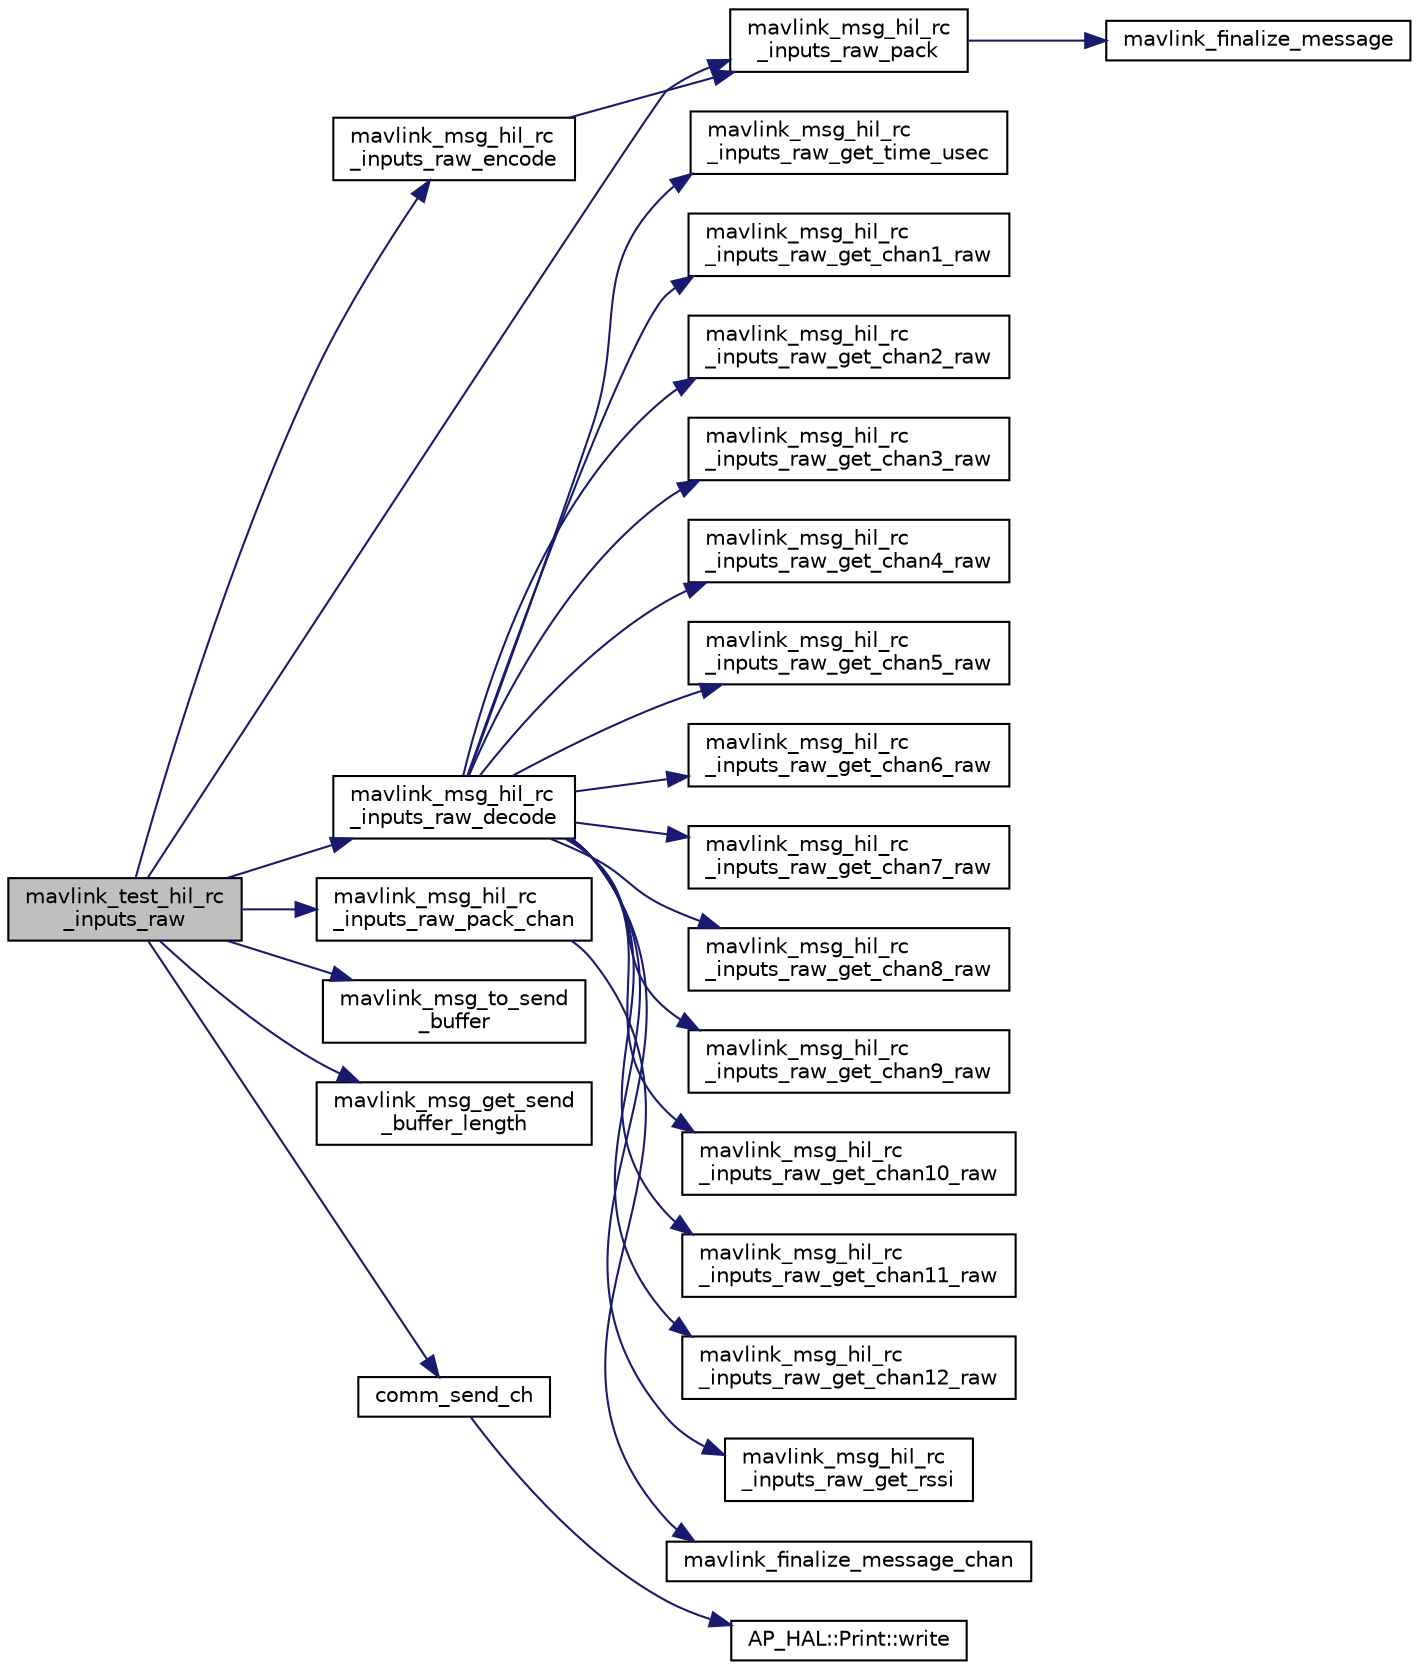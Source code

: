 digraph "mavlink_test_hil_rc_inputs_raw"
{
 // INTERACTIVE_SVG=YES
  edge [fontname="Helvetica",fontsize="10",labelfontname="Helvetica",labelfontsize="10"];
  node [fontname="Helvetica",fontsize="10",shape=record];
  rankdir="LR";
  Node1 [label="mavlink_test_hil_rc\l_inputs_raw",height=0.2,width=0.4,color="black", fillcolor="grey75", style="filled" fontcolor="black"];
  Node1 -> Node2 [color="midnightblue",fontsize="10",style="solid",fontname="Helvetica"];
  Node2 [label="mavlink_msg_hil_rc\l_inputs_raw_encode",height=0.2,width=0.4,color="black", fillcolor="white", style="filled",URL="$mavlink__msg__hil__rc__inputs__raw_8h.html#a0192298105a8c91dbac1b913f119cfe7",tooltip="Encode a hil_rc_inputs_raw struct. "];
  Node2 -> Node3 [color="midnightblue",fontsize="10",style="solid",fontname="Helvetica"];
  Node3 [label="mavlink_msg_hil_rc\l_inputs_raw_pack",height=0.2,width=0.4,color="black", fillcolor="white", style="filled",URL="$mavlink__msg__hil__rc__inputs__raw_8h.html#a290a6171a37dfc3e54c100cb4fd574ca",tooltip="Pack a hil_rc_inputs_raw message. "];
  Node3 -> Node4 [color="midnightblue",fontsize="10",style="solid",fontname="Helvetica"];
  Node4 [label="mavlink_finalize_message",height=0.2,width=0.4,color="black", fillcolor="white", style="filled",URL="$v0_89_2mavlink__helpers_8h.html#af3bea083c5ec83f5b6570b2bd4a817d0",tooltip="Finalize a MAVLink message with MAVLINK_COMM_0 as default channel. "];
  Node1 -> Node5 [color="midnightblue",fontsize="10",style="solid",fontname="Helvetica"];
  Node5 [label="mavlink_msg_hil_rc\l_inputs_raw_decode",height=0.2,width=0.4,color="black", fillcolor="white", style="filled",URL="$mavlink__msg__hil__rc__inputs__raw_8h.html#aaac5bc4ab1b4f27f928f8937fd388f87",tooltip="Decode a hil_rc_inputs_raw message into a struct. "];
  Node5 -> Node6 [color="midnightblue",fontsize="10",style="solid",fontname="Helvetica"];
  Node6 [label="mavlink_msg_hil_rc\l_inputs_raw_get_time_usec",height=0.2,width=0.4,color="black", fillcolor="white", style="filled",URL="$mavlink__msg__hil__rc__inputs__raw_8h.html#aa1441ac96d90bf4d0b37c754f41eb726",tooltip="Send a hil_rc_inputs_raw message. "];
  Node5 -> Node7 [color="midnightblue",fontsize="10",style="solid",fontname="Helvetica"];
  Node7 [label="mavlink_msg_hil_rc\l_inputs_raw_get_chan1_raw",height=0.2,width=0.4,color="black", fillcolor="white", style="filled",URL="$mavlink__msg__hil__rc__inputs__raw_8h.html#a29b4fd1496ff568c51df24c0f045c74b",tooltip="Get field chan1_raw from hil_rc_inputs_raw message. "];
  Node5 -> Node8 [color="midnightblue",fontsize="10",style="solid",fontname="Helvetica"];
  Node8 [label="mavlink_msg_hil_rc\l_inputs_raw_get_chan2_raw",height=0.2,width=0.4,color="black", fillcolor="white", style="filled",URL="$mavlink__msg__hil__rc__inputs__raw_8h.html#a9b2f9eb02caf01999b016d7f2fde5cef",tooltip="Get field chan2_raw from hil_rc_inputs_raw message. "];
  Node5 -> Node9 [color="midnightblue",fontsize="10",style="solid",fontname="Helvetica"];
  Node9 [label="mavlink_msg_hil_rc\l_inputs_raw_get_chan3_raw",height=0.2,width=0.4,color="black", fillcolor="white", style="filled",URL="$mavlink__msg__hil__rc__inputs__raw_8h.html#a288c9ec68abc7436d3f24a7542e0b2af",tooltip="Get field chan3_raw from hil_rc_inputs_raw message. "];
  Node5 -> Node10 [color="midnightblue",fontsize="10",style="solid",fontname="Helvetica"];
  Node10 [label="mavlink_msg_hil_rc\l_inputs_raw_get_chan4_raw",height=0.2,width=0.4,color="black", fillcolor="white", style="filled",URL="$mavlink__msg__hil__rc__inputs__raw_8h.html#ad335798f0840eb5e22ebb3430e689f0f",tooltip="Get field chan4_raw from hil_rc_inputs_raw message. "];
  Node5 -> Node11 [color="midnightblue",fontsize="10",style="solid",fontname="Helvetica"];
  Node11 [label="mavlink_msg_hil_rc\l_inputs_raw_get_chan5_raw",height=0.2,width=0.4,color="black", fillcolor="white", style="filled",URL="$mavlink__msg__hil__rc__inputs__raw_8h.html#adfeed34242bbb212ff75d19a41f23e49",tooltip="Get field chan5_raw from hil_rc_inputs_raw message. "];
  Node5 -> Node12 [color="midnightblue",fontsize="10",style="solid",fontname="Helvetica"];
  Node12 [label="mavlink_msg_hil_rc\l_inputs_raw_get_chan6_raw",height=0.2,width=0.4,color="black", fillcolor="white", style="filled",URL="$mavlink__msg__hil__rc__inputs__raw_8h.html#a97f2446aa565f9aaf44eb76ce99e482c",tooltip="Get field chan6_raw from hil_rc_inputs_raw message. "];
  Node5 -> Node13 [color="midnightblue",fontsize="10",style="solid",fontname="Helvetica"];
  Node13 [label="mavlink_msg_hil_rc\l_inputs_raw_get_chan7_raw",height=0.2,width=0.4,color="black", fillcolor="white", style="filled",URL="$mavlink__msg__hil__rc__inputs__raw_8h.html#a574781b743e0ade6d731bdd84cef7aaf",tooltip="Get field chan7_raw from hil_rc_inputs_raw message. "];
  Node5 -> Node14 [color="midnightblue",fontsize="10",style="solid",fontname="Helvetica"];
  Node14 [label="mavlink_msg_hil_rc\l_inputs_raw_get_chan8_raw",height=0.2,width=0.4,color="black", fillcolor="white", style="filled",URL="$mavlink__msg__hil__rc__inputs__raw_8h.html#aa426b9fedd727d51fe1ad6ba0597dee7",tooltip="Get field chan8_raw from hil_rc_inputs_raw message. "];
  Node5 -> Node15 [color="midnightblue",fontsize="10",style="solid",fontname="Helvetica"];
  Node15 [label="mavlink_msg_hil_rc\l_inputs_raw_get_chan9_raw",height=0.2,width=0.4,color="black", fillcolor="white", style="filled",URL="$mavlink__msg__hil__rc__inputs__raw_8h.html#a675069e865fd3b780cb349d5692e47e7",tooltip="Get field chan9_raw from hil_rc_inputs_raw message. "];
  Node5 -> Node16 [color="midnightblue",fontsize="10",style="solid",fontname="Helvetica"];
  Node16 [label="mavlink_msg_hil_rc\l_inputs_raw_get_chan10_raw",height=0.2,width=0.4,color="black", fillcolor="white", style="filled",URL="$mavlink__msg__hil__rc__inputs__raw_8h.html#ab8f02bd52aa5f9d2a544aa38879dd5da",tooltip="Get field chan10_raw from hil_rc_inputs_raw message. "];
  Node5 -> Node17 [color="midnightblue",fontsize="10",style="solid",fontname="Helvetica"];
  Node17 [label="mavlink_msg_hil_rc\l_inputs_raw_get_chan11_raw",height=0.2,width=0.4,color="black", fillcolor="white", style="filled",URL="$mavlink__msg__hil__rc__inputs__raw_8h.html#ac9f7c7a03393d25336973aa6eb7f9010",tooltip="Get field chan11_raw from hil_rc_inputs_raw message. "];
  Node5 -> Node18 [color="midnightblue",fontsize="10",style="solid",fontname="Helvetica"];
  Node18 [label="mavlink_msg_hil_rc\l_inputs_raw_get_chan12_raw",height=0.2,width=0.4,color="black", fillcolor="white", style="filled",URL="$mavlink__msg__hil__rc__inputs__raw_8h.html#afa8f8cc7e97b6ba4e6ddf28e634350ef",tooltip="Get field chan12_raw from hil_rc_inputs_raw message. "];
  Node5 -> Node19 [color="midnightblue",fontsize="10",style="solid",fontname="Helvetica"];
  Node19 [label="mavlink_msg_hil_rc\l_inputs_raw_get_rssi",height=0.2,width=0.4,color="black", fillcolor="white", style="filled",URL="$mavlink__msg__hil__rc__inputs__raw_8h.html#a42ee562ae2a19ecd2ab5b5947bab79d0",tooltip="Get field rssi from hil_rc_inputs_raw message. "];
  Node1 -> Node3 [color="midnightblue",fontsize="10",style="solid",fontname="Helvetica"];
  Node1 -> Node20 [color="midnightblue",fontsize="10",style="solid",fontname="Helvetica"];
  Node20 [label="mavlink_msg_hil_rc\l_inputs_raw_pack_chan",height=0.2,width=0.4,color="black", fillcolor="white", style="filled",URL="$mavlink__msg__hil__rc__inputs__raw_8h.html#afcb12c2086d511d90a1275d6ec74203e",tooltip="Pack a hil_rc_inputs_raw message on a channel. "];
  Node20 -> Node21 [color="midnightblue",fontsize="10",style="solid",fontname="Helvetica"];
  Node21 [label="mavlink_finalize_message_chan",height=0.2,width=0.4,color="black", fillcolor="white", style="filled",URL="$v0_89_2mavlink__helpers_8h.html#aa66131138fc02101dcc73b4b556ab422",tooltip="Finalize a MAVLink message with channel assignment. "];
  Node1 -> Node22 [color="midnightblue",fontsize="10",style="solid",fontname="Helvetica"];
  Node22 [label="mavlink_msg_to_send\l_buffer",height=0.2,width=0.4,color="black", fillcolor="white", style="filled",URL="$v0_89_2mavlink__helpers_8h.html#afea0a9befa84822fd62c2899ea0d849e",tooltip="Pack a message to send it over a serial byte stream. "];
  Node1 -> Node23 [color="midnightblue",fontsize="10",style="solid",fontname="Helvetica"];
  Node23 [label="mavlink_msg_get_send\l_buffer_length",height=0.2,width=0.4,color="black", fillcolor="white", style="filled",URL="$v0_89_2protocol_8h.html#aa86c08f27aabb7a2e12a67f189f590c8",tooltip="Get the required buffer size for this message. "];
  Node1 -> Node24 [color="midnightblue",fontsize="10",style="solid",fontname="Helvetica"];
  Node24 [label="comm_send_ch",height=0.2,width=0.4,color="black", fillcolor="white", style="filled",URL="$GCS__MAVLink_8h.html#ab753873a1ee10adedd0ce246311468f8"];
  Node24 -> Node25 [color="midnightblue",fontsize="10",style="solid",fontname="Helvetica"];
  Node25 [label="AP_HAL::Print::write",height=0.2,width=0.4,color="black", fillcolor="white", style="filled",URL="$classAP__HAL_1_1Print.html#acc65391952a43334f8f5c9bef341f501"];
}
